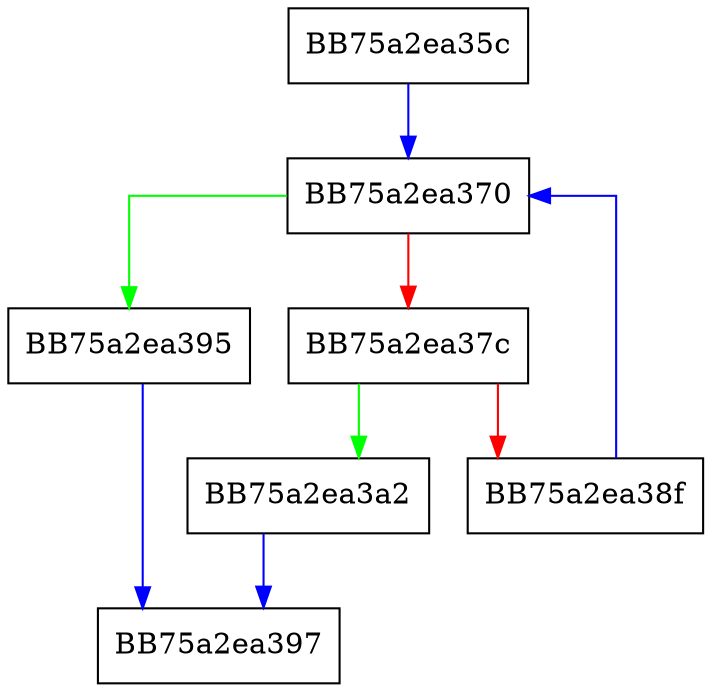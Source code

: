 digraph MpIsUncDevice {
  node [shape="box"];
  graph [splines=ortho];
  BB75a2ea35c -> BB75a2ea370 [color="blue"];
  BB75a2ea370 -> BB75a2ea395 [color="green"];
  BB75a2ea370 -> BB75a2ea37c [color="red"];
  BB75a2ea37c -> BB75a2ea3a2 [color="green"];
  BB75a2ea37c -> BB75a2ea38f [color="red"];
  BB75a2ea38f -> BB75a2ea370 [color="blue"];
  BB75a2ea395 -> BB75a2ea397 [color="blue"];
  BB75a2ea3a2 -> BB75a2ea397 [color="blue"];
}